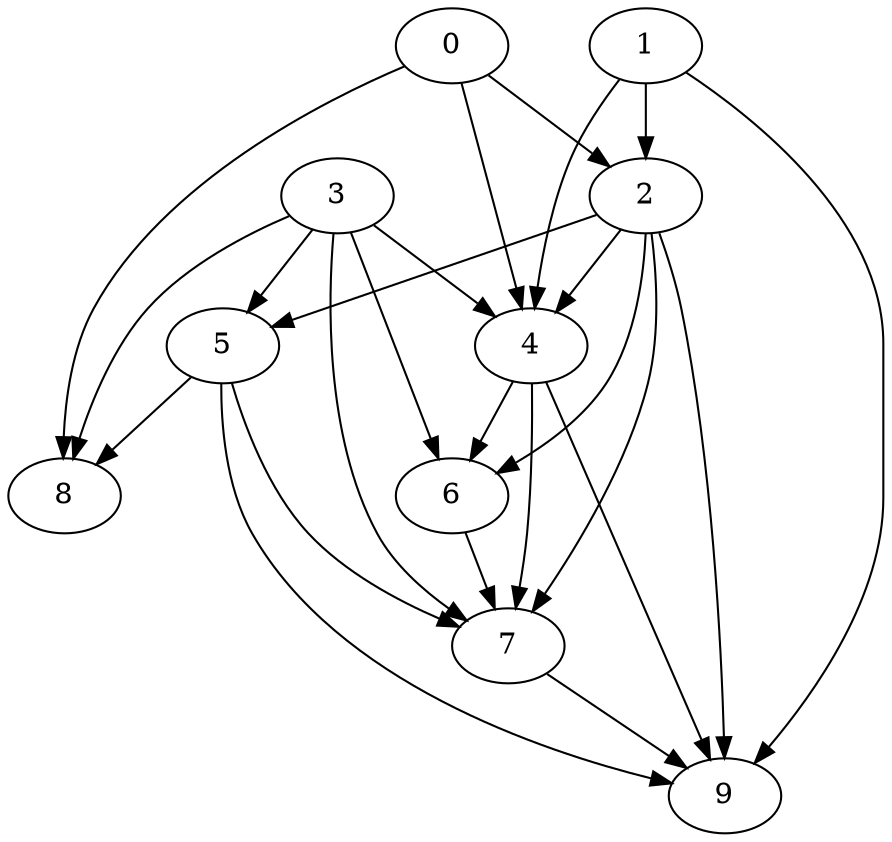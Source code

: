 digraph "Random_Nodes_10_Density_2.40_CCR_0.10_WeightType_Random#1" {
	graph ["Duplicate states"=0,
		GraphType=Random,
		"Max states in OPEN"=0,
		Modes="120000ms; topo-ordered tasks, ; Pruning: task equivalence, fixed order ready list, ; F-value: ; Optimisation: best schedule length (\
SL) optimisation on equal, ",
		NumberOfTasks=10,
		"Pruned using list schedule length"=4,
		"States removed from OPEN"=0,
		TargetSystem="Homogeneous-4",
		"Time to schedule (ms)"=98,
		"Total idle time"=217,
		"Total schedule length"=885,
		"Total sequential time"=1289,
		"Total states created"=7
	];
	0	["Finish time"=45,
		Processor=0,
		"Start time"=0,
		Weight=45];
	2	["Finish time"=252,
		Processor=0,
		"Start time"=48,
		Weight=204];
	0 -> 2	[Weight=6];
	4	["Finish time"=365,
		Processor=0,
		"Start time"=252,
		Weight=113];
	0 -> 4	[Weight=4];
	8	["Finish time"=530,
		Processor=1,
		"Start time"=485,
		Weight=45];
	0 -> 8	[Weight=4];
	1	["Finish time"=45,
		Processor=1,
		"Start time"=0,
		Weight=45];
	1 -> 2	[Weight=3];
	1 -> 4	[Weight=6];
	9	["Finish time"=885,
		Processor=0,
		"Start time"=659,
		Weight=226];
	1 -> 9	[Weight=4];
	2 -> 4	[Weight=3];
	5	["Finish time"=485,
		Processor=1,
		"Start time"=259,
		Weight=226];
	2 -> 5	[Weight=7];
	6	["Finish time"=501,
		Processor=0,
		"Start time"=365,
		Weight=136];
	2 -> 6	[Weight=2];
	7	["Finish time"=659,
		Processor=0,
		"Start time"=501,
		Weight=158];
	2 -> 7	[Weight=3];
	2 -> 9	[Weight=10];
	3	["Finish time"=91,
		Processor=2,
		"Start time"=0,
		Weight=91];
	3 -> 4	[Weight=9];
	3 -> 5	[Weight=3];
	3 -> 6	[Weight=4];
	3 -> 7	[Weight=2];
	3 -> 8	[Weight=10];
	4 -> 6	[Weight=5];
	4 -> 7	[Weight=2];
	4 -> 9	[Weight=7];
	5 -> 7	[Weight=9];
	5 -> 9	[Weight=4];
	5 -> 8	[Weight=10];
	6 -> 7	[Weight=5];
	7 -> 9	[Weight=7];
}

